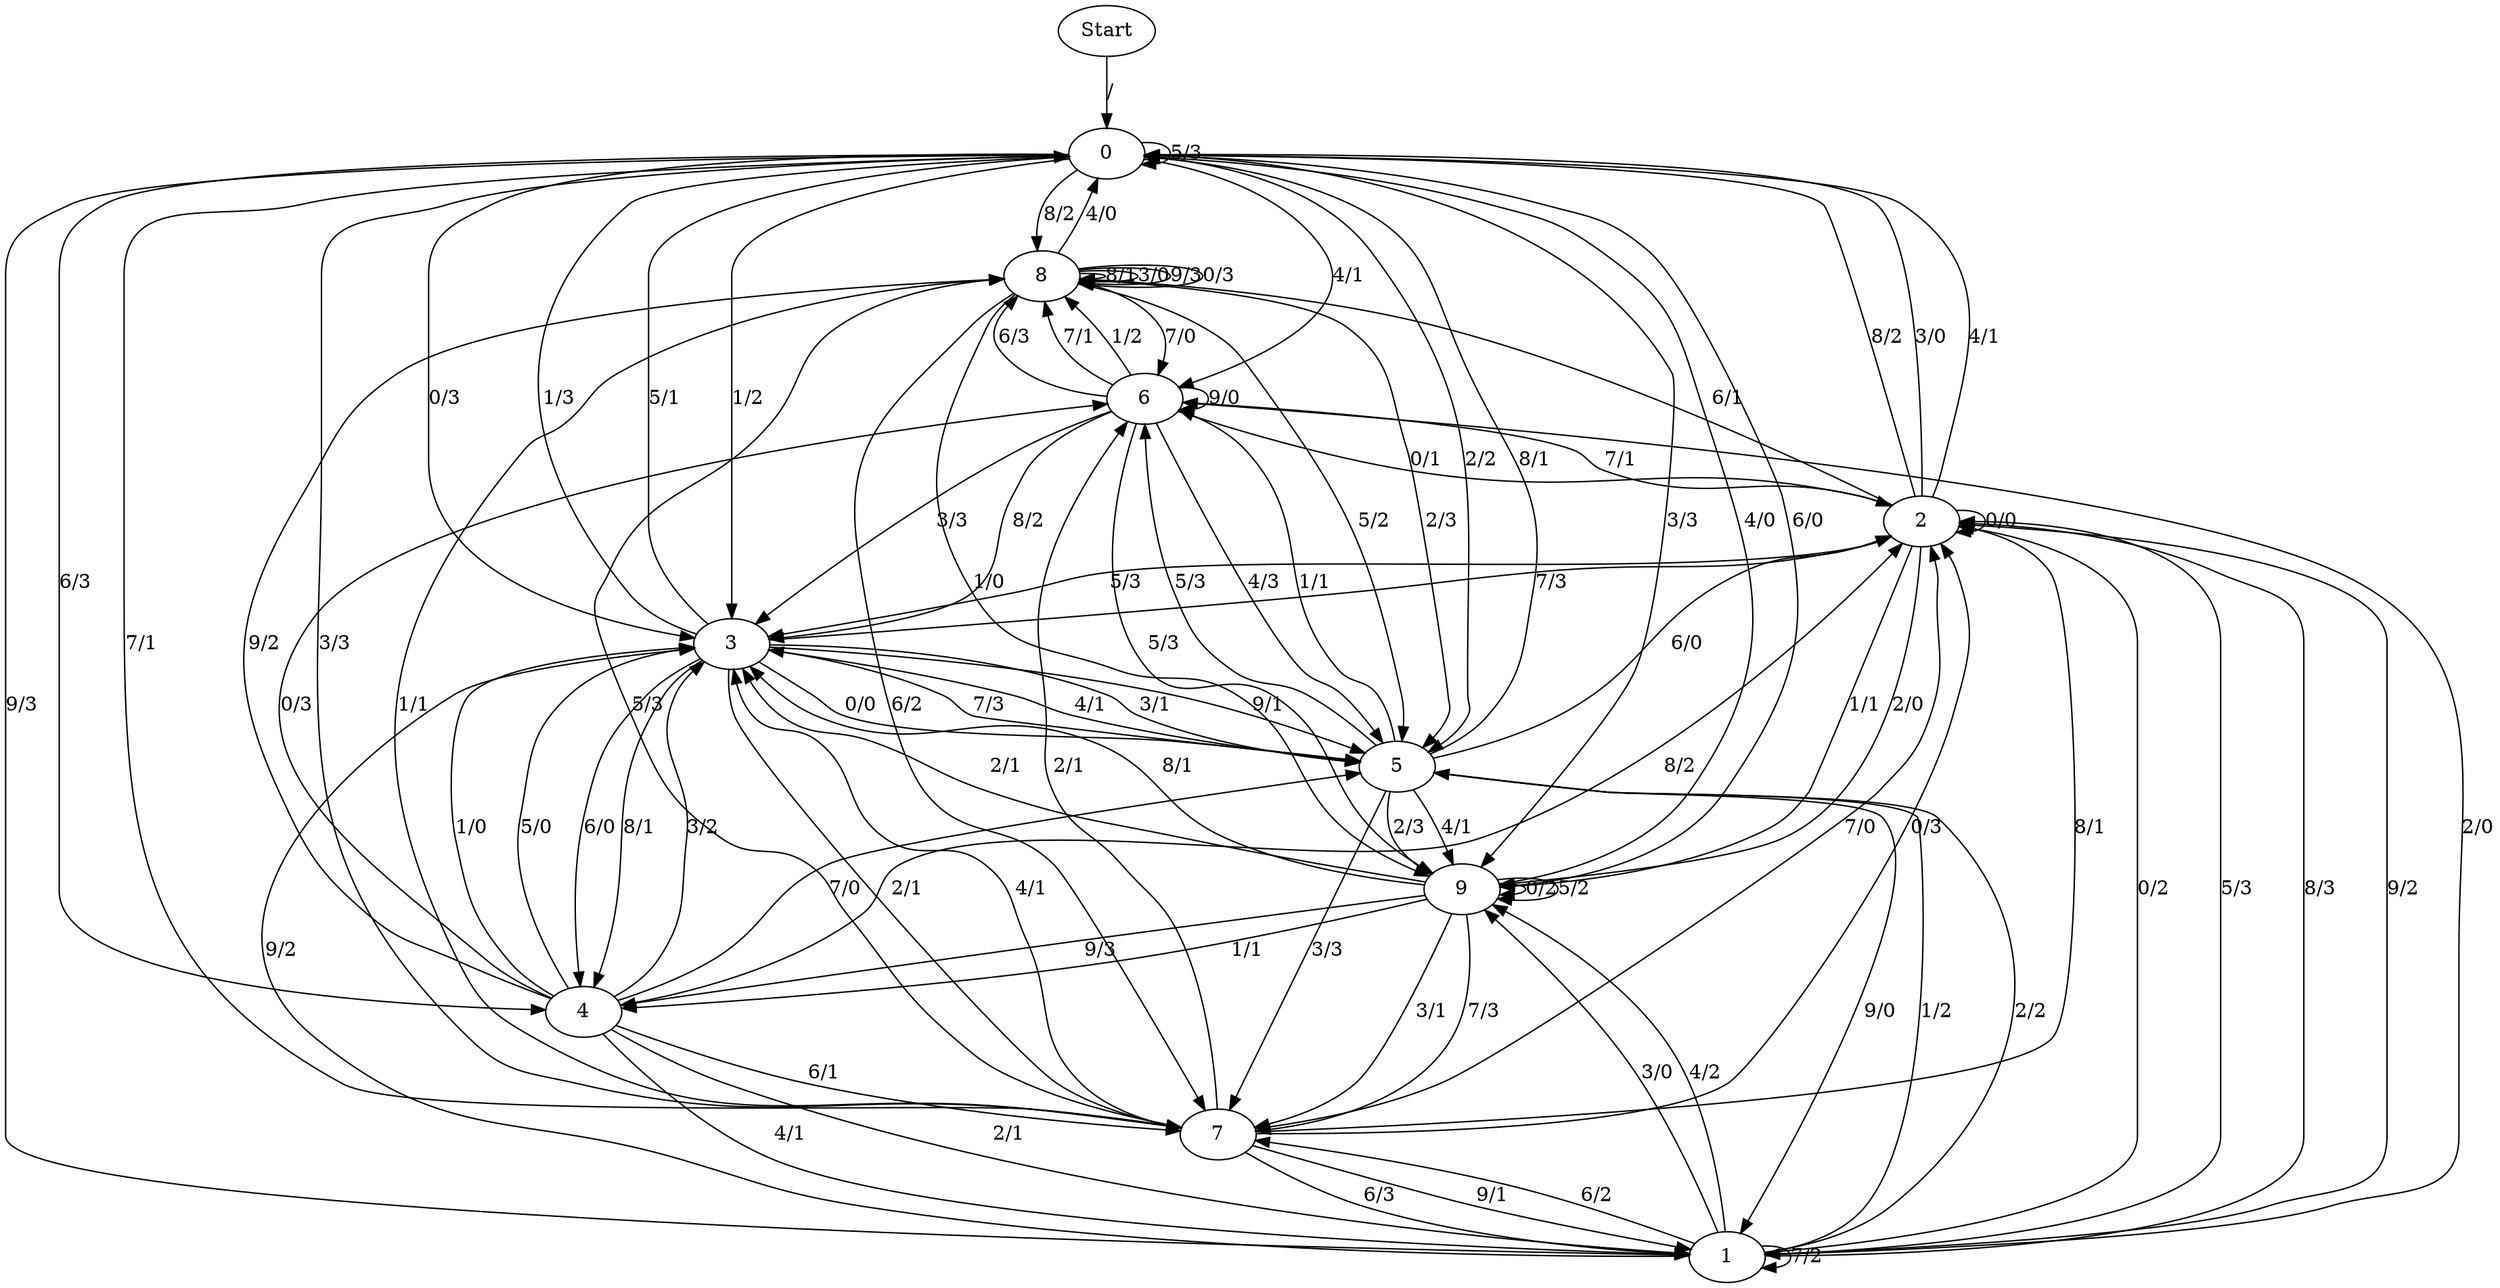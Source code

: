 digraph {
	Start -> 0 [label="/"]
	0 -> 8 [label="8/2"]
	0 -> 1 [label="9/3"]
	0 -> 7 [label="7/1"]
	0 -> 9 [label="3/3"]
	0 -> 4 [label="6/3"]
	0 -> 5 [label="2/2"]
	0 -> 3 [label="1/2"]
	0 -> 3 [label="0/3"]
	0 -> 6 [label="4/1"]
	0 -> 0 [label="5/3"]
	4 -> 8 [label="9/2"]
	4 -> 1 [label="2/1"]
	4 -> 5 [label="7/0"]
	4 -> 3 [label="3/2"]
	4 -> 3 [label="1/0"]
	4 -> 3 [label="5/0"]
	4 -> 7 [label="6/1"]
	4 -> 6 [label="0/3"]
	4 -> 2 [label="8/2"]
	4 -> 1 [label="4/1"]
	7 -> 8 [label="1/1"]
	7 -> 8 [label="5/3"]
	7 -> 6 [label="2/1"]
	7 -> 2 [label="8/1"]
	7 -> 2 [label="7/0"]
	7 -> 1 [label="9/1"]
	7 -> 3 [label="4/1"]
	7 -> 1 [label="6/3"]
	7 -> 2 [label="0/3"]
	7 -> 0 [label="3/3"]
	1 -> 2 [label="0/2"]
	1 -> 5 [label="1/2"]
	1 -> 3 [label="9/2"]
	1 -> 9 [label="3/0"]
	1 -> 7 [label="6/2"]
	1 -> 5 [label="2/2"]
	1 -> 2 [label="5/3"]
	1 -> 1 [label="7/2"]
	1 -> 9 [label="4/2"]
	1 -> 2 [label="8/3"]
	2 -> 2 [label="0/0"]
	2 -> 3 [label="5/3"]
	2 -> 8 [label="6/1"]
	2 -> 0 [label="3/0"]
	2 -> 6 [label="7/1"]
	2 -> 9 [label="1/1"]
	2 -> 9 [label="2/0"]
	2 -> 0 [label="4/1"]
	2 -> 0 [label="8/2"]
	2 -> 1 [label="9/2"]
	3 -> 2 [label="7/3"]
	3 -> 0 [label="1/3"]
	3 -> 5 [label="4/1"]
	3 -> 5 [label="3/1"]
	3 -> 5 [label="0/0"]
	3 -> 7 [label="2/1"]
	3 -> 4 [label="8/1"]
	3 -> 5 [label="9/1"]
	3 -> 0 [label="5/1"]
	3 -> 4 [label="6/0"]
	8 -> 5 [label="2/3"]
	8 -> 0 [label="4/0"]
	8 -> 9 [label="1/0"]
	8 -> 8 [label="8/1"]
	8 -> 8 [label="3/0"]
	8 -> 7 [label="6/2"]
	8 -> 5 [label="5/2"]
	8 -> 8 [label="9/3"]
	8 -> 6 [label="7/0"]
	8 -> 8 [label="0/3"]
	5 -> 6 [label="1/1"]
	5 -> 3 [label="7/3"]
	5 -> 2 [label="6/0"]
	5 -> 7 [label="3/3"]
	5 -> 0 [label="8/1"]
	5 -> 6 [label="5/3"]
	5 -> 9 [label="4/1"]
	5 -> 9 [label="2/3"]
	5 -> 1 [label="9/0"]
	6 -> 9 [label="5/3"]
	6 -> 8 [label="6/3"]
	6 -> 8 [label="7/1"]
	6 -> 8 [label="1/2"]
	6 -> 1 [label="2/0"]
	6 -> 3 [label="8/2"]
	6 -> 6 [label="9/0"]
	6 -> 5 [label="4/3"]
	6 -> 2 [label="0/1"]
	6 -> 3 [label="3/3"]
	9 -> 4 [label="9/3"]
	9 -> 9 [label="0/2"]
	9 -> 3 [label="8/1"]
	9 -> 3 [label="2/1"]
	9 -> 7 [label="3/1"]
	9 -> 4 [label="1/1"]
	9 -> 0 [label="4/0"]
	9 -> 7 [label="7/3"]
	9 -> 0 [label="6/0"]
	9 -> 9 [label="5/2"]
}